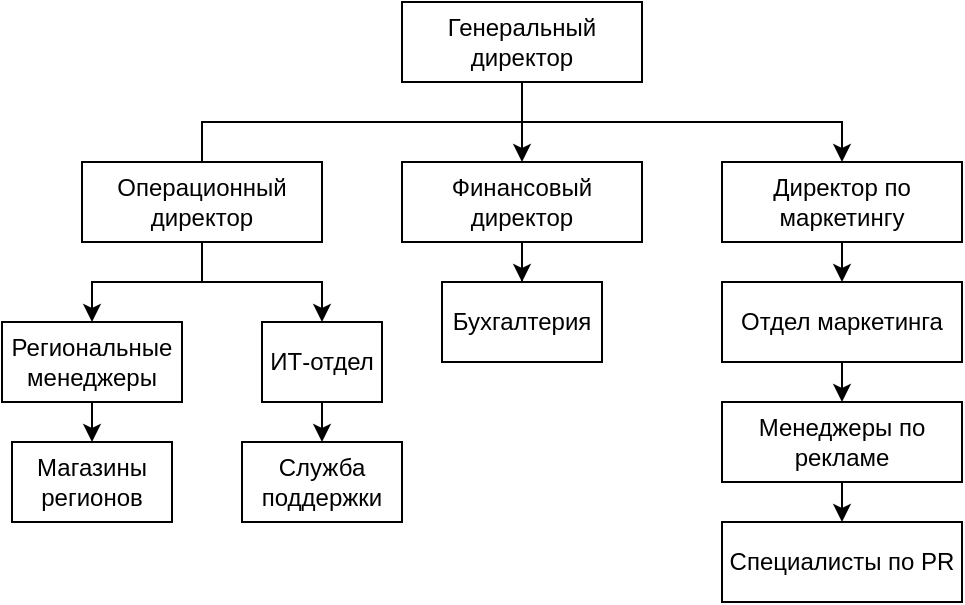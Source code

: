 <mxfile version="24.8.3">
  <diagram name="Страница — 1" id="dZwEbDM1qoQZzVkycV_f">
    <mxGraphModel dx="1407" dy="323" grid="0" gridSize="10" guides="1" tooltips="1" connect="1" arrows="1" fold="1" page="0" pageScale="1" pageWidth="827" pageHeight="1169" math="0" shadow="0">
      <root>
        <mxCell id="0" />
        <mxCell id="1" parent="0" />
        <mxCell id="R6ofXbAxexBfMYCMeJ22-14" style="edgeStyle=orthogonalEdgeStyle;rounded=0;orthogonalLoop=1;jettySize=auto;html=1;exitX=0.5;exitY=1;exitDx=0;exitDy=0;entryX=0.5;entryY=0;entryDx=0;entryDy=0;" edge="1" parent="1" source="R6ofXbAxexBfMYCMeJ22-2" target="R6ofXbAxexBfMYCMeJ22-4">
          <mxGeometry relative="1" as="geometry" />
        </mxCell>
        <mxCell id="R6ofXbAxexBfMYCMeJ22-15" style="edgeStyle=orthogonalEdgeStyle;rounded=0;orthogonalLoop=1;jettySize=auto;html=1;exitX=0.5;exitY=1;exitDx=0;exitDy=0;endArrow=none;endFill=0;" edge="1" parent="1" source="R6ofXbAxexBfMYCMeJ22-2" target="R6ofXbAxexBfMYCMeJ22-3">
          <mxGeometry relative="1" as="geometry">
            <mxPoint x="-510" y="80" as="targetPoint" />
          </mxGeometry>
        </mxCell>
        <mxCell id="R6ofXbAxexBfMYCMeJ22-16" style="edgeStyle=orthogonalEdgeStyle;rounded=0;orthogonalLoop=1;jettySize=auto;html=1;exitX=0.5;exitY=1;exitDx=0;exitDy=0;entryX=0.5;entryY=0;entryDx=0;entryDy=0;" edge="1" parent="1" source="R6ofXbAxexBfMYCMeJ22-2" target="R6ofXbAxexBfMYCMeJ22-5">
          <mxGeometry relative="1" as="geometry" />
        </mxCell>
        <mxCell id="R6ofXbAxexBfMYCMeJ22-2" value="Генеральный директор" style="rounded=0;whiteSpace=wrap;html=1;" vertex="1" parent="1">
          <mxGeometry x="-480" width="120" height="40" as="geometry" />
        </mxCell>
        <mxCell id="R6ofXbAxexBfMYCMeJ22-21" style="edgeStyle=orthogonalEdgeStyle;rounded=0;orthogonalLoop=1;jettySize=auto;html=1;exitX=0.5;exitY=1;exitDx=0;exitDy=0;entryX=0.5;entryY=0;entryDx=0;entryDy=0;" edge="1" parent="1" source="R6ofXbAxexBfMYCMeJ22-3" target="R6ofXbAxexBfMYCMeJ22-8">
          <mxGeometry relative="1" as="geometry" />
        </mxCell>
        <mxCell id="R6ofXbAxexBfMYCMeJ22-22" style="edgeStyle=orthogonalEdgeStyle;rounded=0;orthogonalLoop=1;jettySize=auto;html=1;exitX=0.5;exitY=1;exitDx=0;exitDy=0;entryX=0.5;entryY=0;entryDx=0;entryDy=0;" edge="1" parent="1" source="R6ofXbAxexBfMYCMeJ22-3" target="R6ofXbAxexBfMYCMeJ22-6">
          <mxGeometry relative="1" as="geometry" />
        </mxCell>
        <mxCell id="R6ofXbAxexBfMYCMeJ22-3" value="Операционный директор" style="rounded=0;whiteSpace=wrap;html=1;" vertex="1" parent="1">
          <mxGeometry x="-640" y="80" width="120" height="40" as="geometry" />
        </mxCell>
        <mxCell id="R6ofXbAxexBfMYCMeJ22-20" style="edgeStyle=orthogonalEdgeStyle;rounded=0;orthogonalLoop=1;jettySize=auto;html=1;exitX=0.5;exitY=1;exitDx=0;exitDy=0;" edge="1" parent="1" source="R6ofXbAxexBfMYCMeJ22-4" target="R6ofXbAxexBfMYCMeJ22-10">
          <mxGeometry relative="1" as="geometry" />
        </mxCell>
        <mxCell id="R6ofXbAxexBfMYCMeJ22-4" value="Финансовый директор" style="rounded=0;whiteSpace=wrap;html=1;" vertex="1" parent="1">
          <mxGeometry x="-480" y="80" width="120" height="40" as="geometry" />
        </mxCell>
        <mxCell id="R6ofXbAxexBfMYCMeJ22-17" style="edgeStyle=orthogonalEdgeStyle;rounded=0;orthogonalLoop=1;jettySize=auto;html=1;exitX=0.5;exitY=1;exitDx=0;exitDy=0;entryX=0.5;entryY=0;entryDx=0;entryDy=0;" edge="1" parent="1" source="R6ofXbAxexBfMYCMeJ22-5" target="R6ofXbAxexBfMYCMeJ22-11">
          <mxGeometry relative="1" as="geometry" />
        </mxCell>
        <mxCell id="R6ofXbAxexBfMYCMeJ22-5" value="Директор по маркетингу" style="rounded=0;whiteSpace=wrap;html=1;" vertex="1" parent="1">
          <mxGeometry x="-320" y="80" width="120" height="40" as="geometry" />
        </mxCell>
        <mxCell id="R6ofXbAxexBfMYCMeJ22-24" style="edgeStyle=orthogonalEdgeStyle;rounded=0;orthogonalLoop=1;jettySize=auto;html=1;exitX=0.5;exitY=1;exitDx=0;exitDy=0;entryX=0.5;entryY=0;entryDx=0;entryDy=0;" edge="1" parent="1" source="R6ofXbAxexBfMYCMeJ22-6" target="R6ofXbAxexBfMYCMeJ22-7">
          <mxGeometry relative="1" as="geometry" />
        </mxCell>
        <mxCell id="R6ofXbAxexBfMYCMeJ22-6" value="Региональные менеджеры" style="rounded=0;whiteSpace=wrap;html=1;" vertex="1" parent="1">
          <mxGeometry x="-680" y="160" width="90" height="40" as="geometry" />
        </mxCell>
        <mxCell id="R6ofXbAxexBfMYCMeJ22-7" value="Магазины регионов" style="rounded=0;whiteSpace=wrap;html=1;" vertex="1" parent="1">
          <mxGeometry x="-675" y="220" width="80" height="40" as="geometry" />
        </mxCell>
        <mxCell id="R6ofXbAxexBfMYCMeJ22-23" style="edgeStyle=orthogonalEdgeStyle;rounded=0;orthogonalLoop=1;jettySize=auto;html=1;exitX=0.5;exitY=1;exitDx=0;exitDy=0;entryX=0.5;entryY=0;entryDx=0;entryDy=0;" edge="1" parent="1" source="R6ofXbAxexBfMYCMeJ22-8" target="R6ofXbAxexBfMYCMeJ22-9">
          <mxGeometry relative="1" as="geometry" />
        </mxCell>
        <mxCell id="R6ofXbAxexBfMYCMeJ22-8" value="ИТ-отдел" style="rounded=0;whiteSpace=wrap;html=1;" vertex="1" parent="1">
          <mxGeometry x="-550" y="160" width="60" height="40" as="geometry" />
        </mxCell>
        <mxCell id="R6ofXbAxexBfMYCMeJ22-9" value="Служба поддержки" style="rounded=0;whiteSpace=wrap;html=1;" vertex="1" parent="1">
          <mxGeometry x="-560" y="220" width="80" height="40" as="geometry" />
        </mxCell>
        <mxCell id="R6ofXbAxexBfMYCMeJ22-10" value="Бухгалтерия" style="rounded=0;whiteSpace=wrap;html=1;" vertex="1" parent="1">
          <mxGeometry x="-460" y="140" width="80" height="40" as="geometry" />
        </mxCell>
        <mxCell id="R6ofXbAxexBfMYCMeJ22-18" style="edgeStyle=orthogonalEdgeStyle;rounded=0;orthogonalLoop=1;jettySize=auto;html=1;exitX=0.5;exitY=1;exitDx=0;exitDy=0;entryX=0.5;entryY=0;entryDx=0;entryDy=0;" edge="1" parent="1" source="R6ofXbAxexBfMYCMeJ22-11" target="R6ofXbAxexBfMYCMeJ22-12">
          <mxGeometry relative="1" as="geometry" />
        </mxCell>
        <mxCell id="R6ofXbAxexBfMYCMeJ22-11" value="Отдел маркетинга" style="rounded=0;whiteSpace=wrap;html=1;" vertex="1" parent="1">
          <mxGeometry x="-320" y="140" width="120" height="40" as="geometry" />
        </mxCell>
        <mxCell id="R6ofXbAxexBfMYCMeJ22-19" style="edgeStyle=orthogonalEdgeStyle;rounded=0;orthogonalLoop=1;jettySize=auto;html=1;exitX=0.5;exitY=1;exitDx=0;exitDy=0;entryX=0.5;entryY=0;entryDx=0;entryDy=0;" edge="1" parent="1" source="R6ofXbAxexBfMYCMeJ22-12" target="R6ofXbAxexBfMYCMeJ22-13">
          <mxGeometry relative="1" as="geometry" />
        </mxCell>
        <mxCell id="R6ofXbAxexBfMYCMeJ22-12" value="Менеджеры по рекламе" style="rounded=0;whiteSpace=wrap;html=1;" vertex="1" parent="1">
          <mxGeometry x="-320" y="200" width="120" height="40" as="geometry" />
        </mxCell>
        <mxCell id="R6ofXbAxexBfMYCMeJ22-13" value="Специалисты по PR" style="rounded=0;whiteSpace=wrap;html=1;" vertex="1" parent="1">
          <mxGeometry x="-320" y="260" width="120" height="40" as="geometry" />
        </mxCell>
      </root>
    </mxGraphModel>
  </diagram>
</mxfile>
